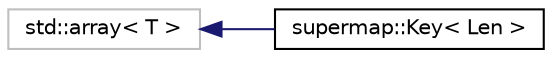 digraph "Graphical Class Hierarchy"
{
 // LATEX_PDF_SIZE
  edge [fontname="Helvetica",fontsize="10",labelfontname="Helvetica",labelfontsize="10"];
  node [fontname="Helvetica",fontsize="10",shape=record];
  rankdir="LR";
  Node1 [label="std::array\< T \>",height=0.2,width=0.4,color="grey75", fillcolor="white", style="filled",tooltip=" "];
  Node1 -> Node0 [dir="back",color="midnightblue",fontsize="10",style="solid",fontname="Helvetica"];
  Node0 [label="supermap::Key\< Len \>",height=0.2,width=0.4,color="black", fillcolor="white", style="filled",URL="$structsupermap_1_1Key.html",tooltip="An array which contains Len bytes in-place (not in the heap memory)."];
}
